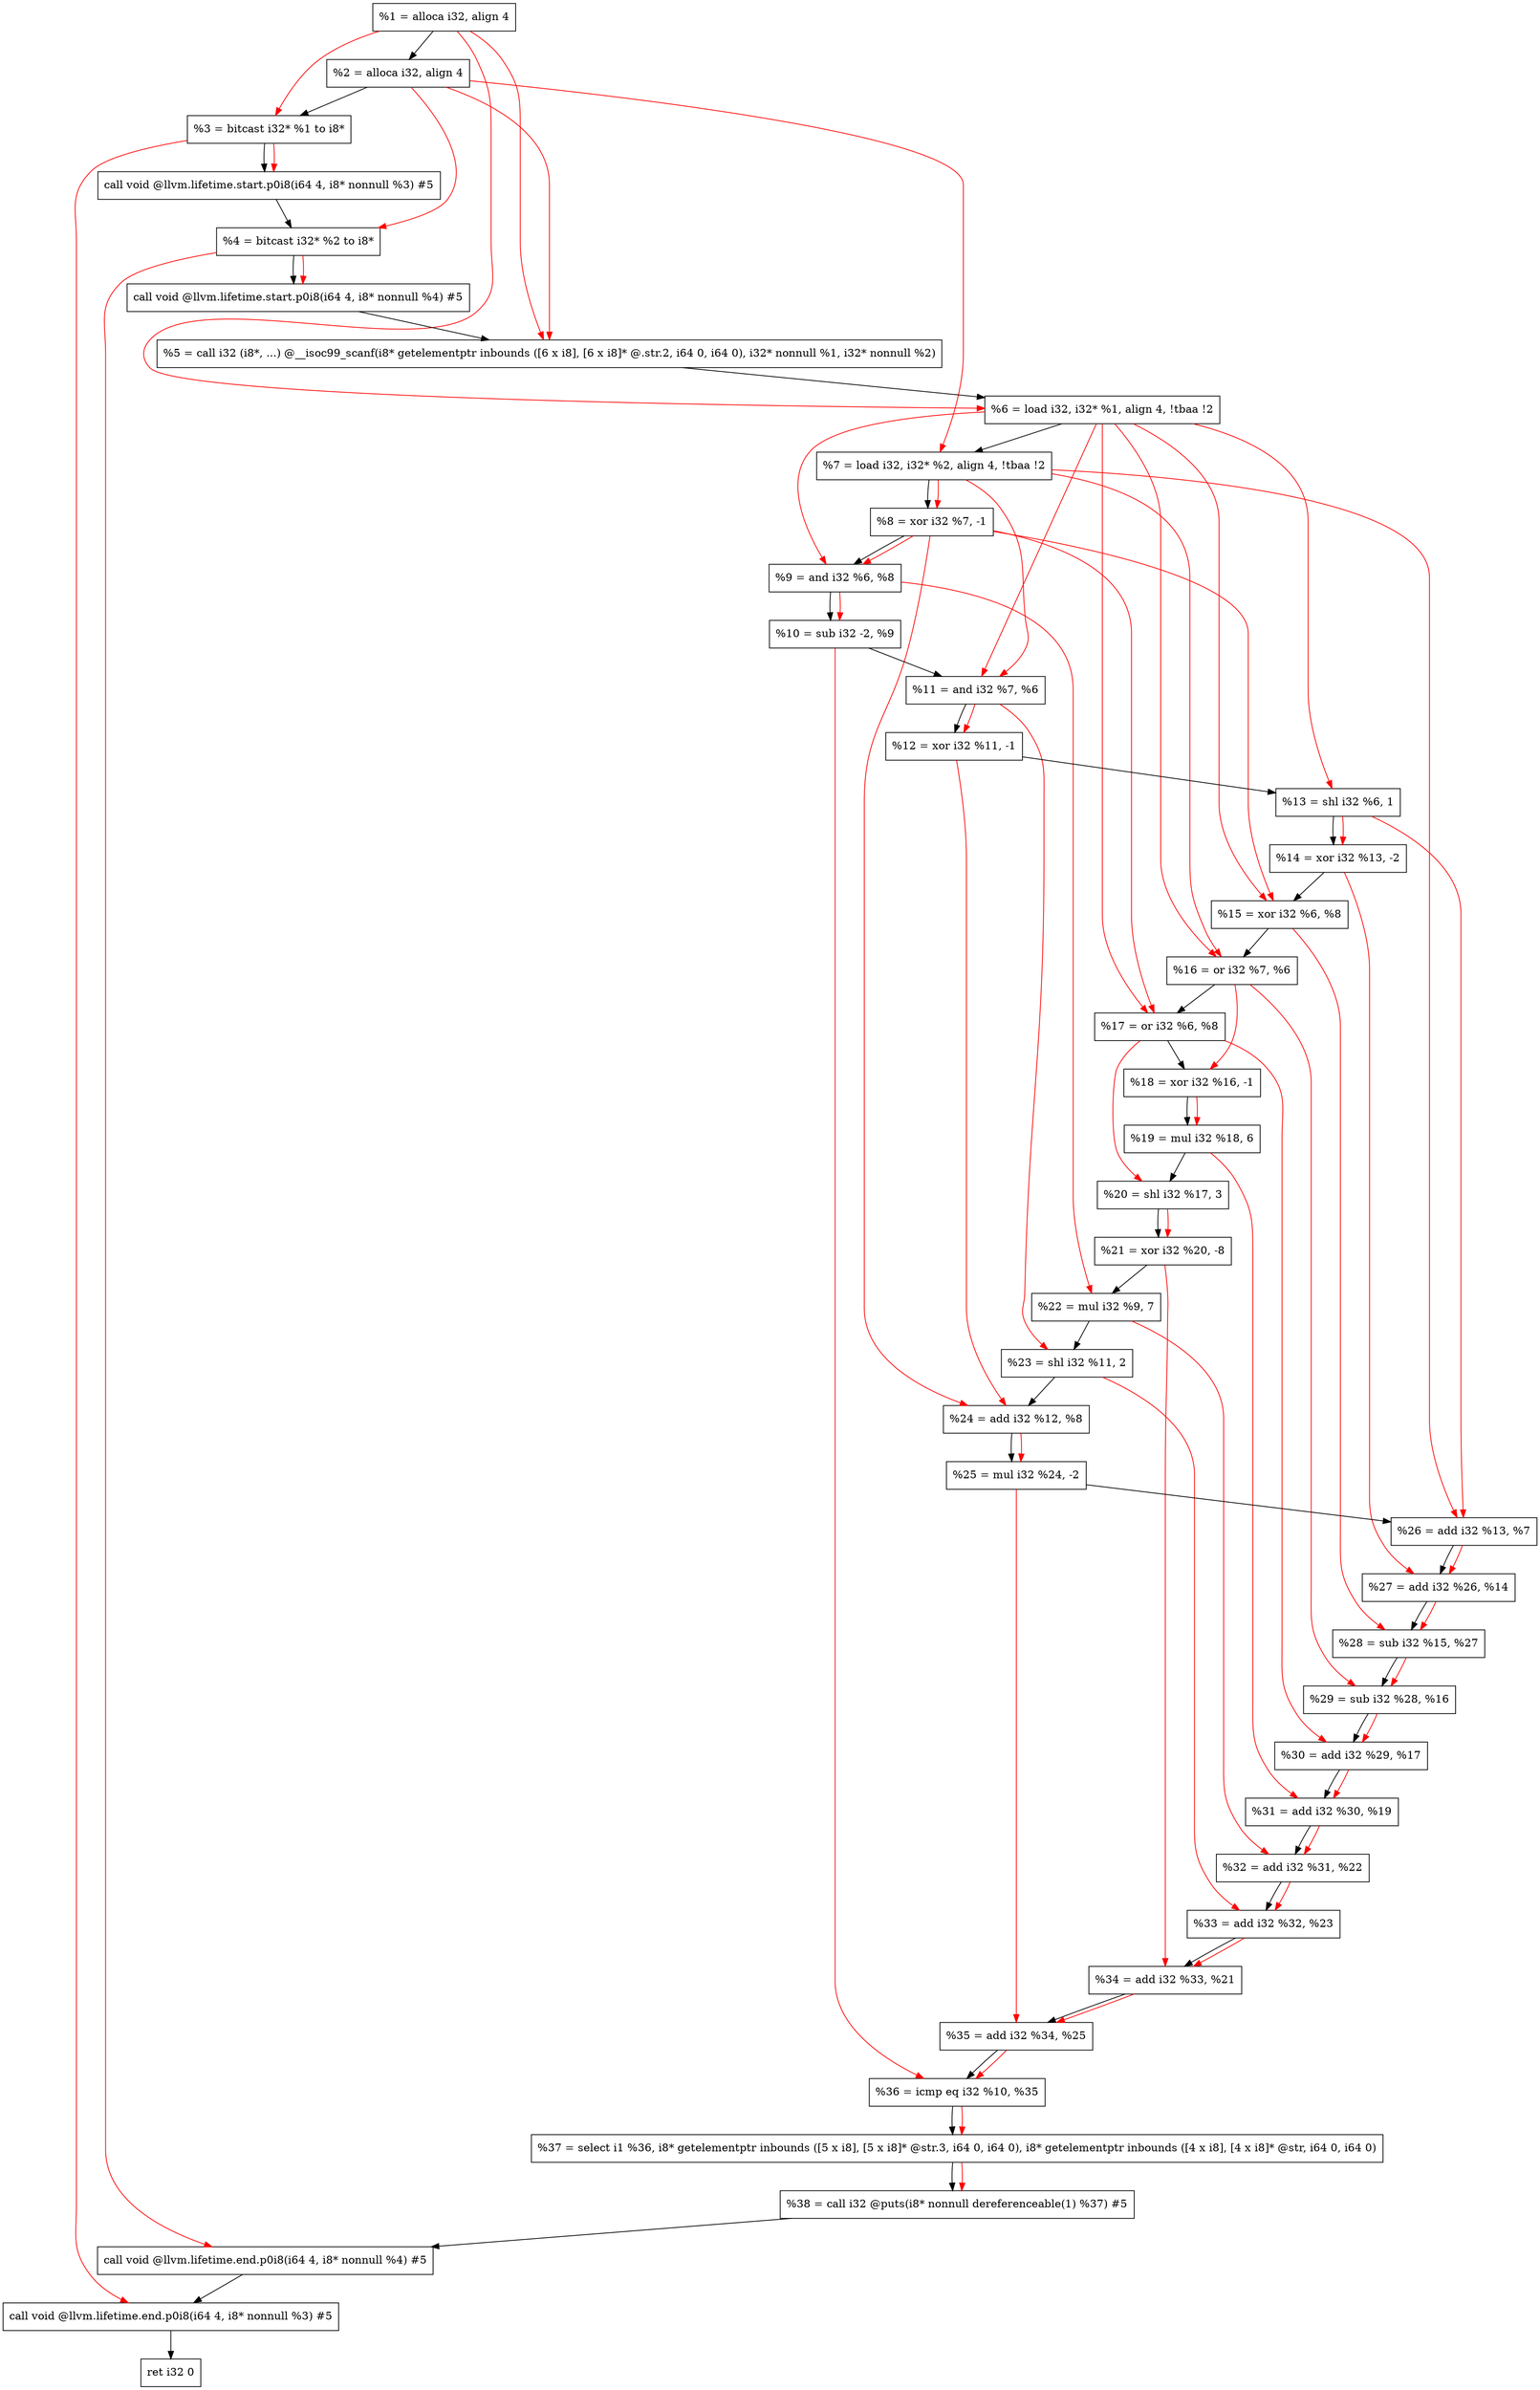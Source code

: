 digraph "DFG for'main' function" {
	Node0x101d378[shape=record, label="  %1 = alloca i32, align 4"];
	Node0x101d3f8[shape=record, label="  %2 = alloca i32, align 4"];
	Node0x101d488[shape=record, label="  %3 = bitcast i32* %1 to i8*"];
	Node0x101d8e8[shape=record, label="  call void @llvm.lifetime.start.p0i8(i64 4, i8* nonnull %3) #5"];
	Node0x101d9c8[shape=record, label="  %4 = bitcast i32* %2 to i8*"];
	Node0x101dae8[shape=record, label="  call void @llvm.lifetime.start.p0i8(i64 4, i8* nonnull %4) #5"];
	Node0x101dd20[shape=record, label="  %5 = call i32 (i8*, ...) @__isoc99_scanf(i8* getelementptr inbounds ([6 x i8], [6 x i8]* @.str.2, i64 0, i64 0), i32* nonnull %1, i32* nonnull %2)"];
	Node0x101ddd8[shape=record, label="  %6 = load i32, i32* %1, align 4, !tbaa !2"];
	Node0x101ed48[shape=record, label="  %7 = load i32, i32* %2, align 4, !tbaa !2"];
	Node0x101f3d0[shape=record, label="  %8 = xor i32 %7, -1"];
	Node0x101f440[shape=record, label="  %9 = and i32 %6, %8"];
	Node0x101f4b0[shape=record, label="  %10 = sub i32 -2, %9"];
	Node0x101f520[shape=record, label="  %11 = and i32 %7, %6"];
	Node0x101f590[shape=record, label="  %12 = xor i32 %11, -1"];
	Node0x101f600[shape=record, label="  %13 = shl i32 %6, 1"];
	Node0x101f670[shape=record, label="  %14 = xor i32 %13, -2"];
	Node0x101f6e0[shape=record, label="  %15 = xor i32 %6, %8"];
	Node0x101f750[shape=record, label="  %16 = or i32 %7, %6"];
	Node0x101f7c0[shape=record, label="  %17 = or i32 %6, %8"];
	Node0x101f830[shape=record, label="  %18 = xor i32 %16, -1"];
	Node0x101f8a0[shape=record, label="  %19 = mul i32 %18, 6"];
	Node0x101f910[shape=record, label="  %20 = shl i32 %17, 3"];
	Node0x101f980[shape=record, label="  %21 = xor i32 %20, -8"];
	Node0x101f9f0[shape=record, label="  %22 = mul i32 %9, 7"];
	Node0x101fa60[shape=record, label="  %23 = shl i32 %11, 2"];
	Node0x101fad0[shape=record, label="  %24 = add i32 %12, %8"];
	Node0x101fb40[shape=record, label="  %25 = mul i32 %24, -2"];
	Node0x101fbb0[shape=record, label="  %26 = add i32 %13, %7"];
	Node0x101fc20[shape=record, label="  %27 = add i32 %26, %14"];
	Node0x101fc90[shape=record, label="  %28 = sub i32 %15, %27"];
	Node0x101fd00[shape=record, label="  %29 = sub i32 %28, %16"];
	Node0x101fd70[shape=record, label="  %30 = add i32 %29, %17"];
	Node0x101fde0[shape=record, label="  %31 = add i32 %30, %19"];
	Node0x101fe50[shape=record, label="  %32 = add i32 %31, %22"];
	Node0x101fec0[shape=record, label="  %33 = add i32 %32, %23"];
	Node0x101ff30[shape=record, label="  %34 = add i32 %33, %21"];
	Node0x101ffa0[shape=record, label="  %35 = add i32 %34, %25"];
	Node0x1020010[shape=record, label="  %36 = icmp eq i32 %10, %35"];
	Node0xfbd9d8[shape=record, label="  %37 = select i1 %36, i8* getelementptr inbounds ([5 x i8], [5 x i8]* @str.3, i64 0, i64 0), i8* getelementptr inbounds ([4 x i8], [4 x i8]* @str, i64 0, i64 0)"];
	Node0x10200a0[shape=record, label="  %38 = call i32 @puts(i8* nonnull dereferenceable(1) %37) #5"];
	Node0x10202f8[shape=record, label="  call void @llvm.lifetime.end.p0i8(i64 4, i8* nonnull %4) #5"];
	Node0x1020458[shape=record, label="  call void @llvm.lifetime.end.p0i8(i64 4, i8* nonnull %3) #5"];
	Node0x1020518[shape=record, label="  ret i32 0"];
	Node0x101d378 -> Node0x101d3f8;
	Node0x101d3f8 -> Node0x101d488;
	Node0x101d488 -> Node0x101d8e8;
	Node0x101d8e8 -> Node0x101d9c8;
	Node0x101d9c8 -> Node0x101dae8;
	Node0x101dae8 -> Node0x101dd20;
	Node0x101dd20 -> Node0x101ddd8;
	Node0x101ddd8 -> Node0x101ed48;
	Node0x101ed48 -> Node0x101f3d0;
	Node0x101f3d0 -> Node0x101f440;
	Node0x101f440 -> Node0x101f4b0;
	Node0x101f4b0 -> Node0x101f520;
	Node0x101f520 -> Node0x101f590;
	Node0x101f590 -> Node0x101f600;
	Node0x101f600 -> Node0x101f670;
	Node0x101f670 -> Node0x101f6e0;
	Node0x101f6e0 -> Node0x101f750;
	Node0x101f750 -> Node0x101f7c0;
	Node0x101f7c0 -> Node0x101f830;
	Node0x101f830 -> Node0x101f8a0;
	Node0x101f8a0 -> Node0x101f910;
	Node0x101f910 -> Node0x101f980;
	Node0x101f980 -> Node0x101f9f0;
	Node0x101f9f0 -> Node0x101fa60;
	Node0x101fa60 -> Node0x101fad0;
	Node0x101fad0 -> Node0x101fb40;
	Node0x101fb40 -> Node0x101fbb0;
	Node0x101fbb0 -> Node0x101fc20;
	Node0x101fc20 -> Node0x101fc90;
	Node0x101fc90 -> Node0x101fd00;
	Node0x101fd00 -> Node0x101fd70;
	Node0x101fd70 -> Node0x101fde0;
	Node0x101fde0 -> Node0x101fe50;
	Node0x101fe50 -> Node0x101fec0;
	Node0x101fec0 -> Node0x101ff30;
	Node0x101ff30 -> Node0x101ffa0;
	Node0x101ffa0 -> Node0x1020010;
	Node0x1020010 -> Node0xfbd9d8;
	Node0xfbd9d8 -> Node0x10200a0;
	Node0x10200a0 -> Node0x10202f8;
	Node0x10202f8 -> Node0x1020458;
	Node0x1020458 -> Node0x1020518;
edge [color=red]
	Node0x101d378 -> Node0x101d488;
	Node0x101d488 -> Node0x101d8e8;
	Node0x101d3f8 -> Node0x101d9c8;
	Node0x101d9c8 -> Node0x101dae8;
	Node0x101d378 -> Node0x101dd20;
	Node0x101d3f8 -> Node0x101dd20;
	Node0x101d378 -> Node0x101ddd8;
	Node0x101d3f8 -> Node0x101ed48;
	Node0x101ed48 -> Node0x101f3d0;
	Node0x101ddd8 -> Node0x101f440;
	Node0x101f3d0 -> Node0x101f440;
	Node0x101f440 -> Node0x101f4b0;
	Node0x101ed48 -> Node0x101f520;
	Node0x101ddd8 -> Node0x101f520;
	Node0x101f520 -> Node0x101f590;
	Node0x101ddd8 -> Node0x101f600;
	Node0x101f600 -> Node0x101f670;
	Node0x101ddd8 -> Node0x101f6e0;
	Node0x101f3d0 -> Node0x101f6e0;
	Node0x101ed48 -> Node0x101f750;
	Node0x101ddd8 -> Node0x101f750;
	Node0x101ddd8 -> Node0x101f7c0;
	Node0x101f3d0 -> Node0x101f7c0;
	Node0x101f750 -> Node0x101f830;
	Node0x101f830 -> Node0x101f8a0;
	Node0x101f7c0 -> Node0x101f910;
	Node0x101f910 -> Node0x101f980;
	Node0x101f440 -> Node0x101f9f0;
	Node0x101f520 -> Node0x101fa60;
	Node0x101f590 -> Node0x101fad0;
	Node0x101f3d0 -> Node0x101fad0;
	Node0x101fad0 -> Node0x101fb40;
	Node0x101f600 -> Node0x101fbb0;
	Node0x101ed48 -> Node0x101fbb0;
	Node0x101fbb0 -> Node0x101fc20;
	Node0x101f670 -> Node0x101fc20;
	Node0x101f6e0 -> Node0x101fc90;
	Node0x101fc20 -> Node0x101fc90;
	Node0x101fc90 -> Node0x101fd00;
	Node0x101f750 -> Node0x101fd00;
	Node0x101fd00 -> Node0x101fd70;
	Node0x101f7c0 -> Node0x101fd70;
	Node0x101fd70 -> Node0x101fde0;
	Node0x101f8a0 -> Node0x101fde0;
	Node0x101fde0 -> Node0x101fe50;
	Node0x101f9f0 -> Node0x101fe50;
	Node0x101fe50 -> Node0x101fec0;
	Node0x101fa60 -> Node0x101fec0;
	Node0x101fec0 -> Node0x101ff30;
	Node0x101f980 -> Node0x101ff30;
	Node0x101ff30 -> Node0x101ffa0;
	Node0x101fb40 -> Node0x101ffa0;
	Node0x101f4b0 -> Node0x1020010;
	Node0x101ffa0 -> Node0x1020010;
	Node0x1020010 -> Node0xfbd9d8;
	Node0xfbd9d8 -> Node0x10200a0;
	Node0x101d9c8 -> Node0x10202f8;
	Node0x101d488 -> Node0x1020458;
}
